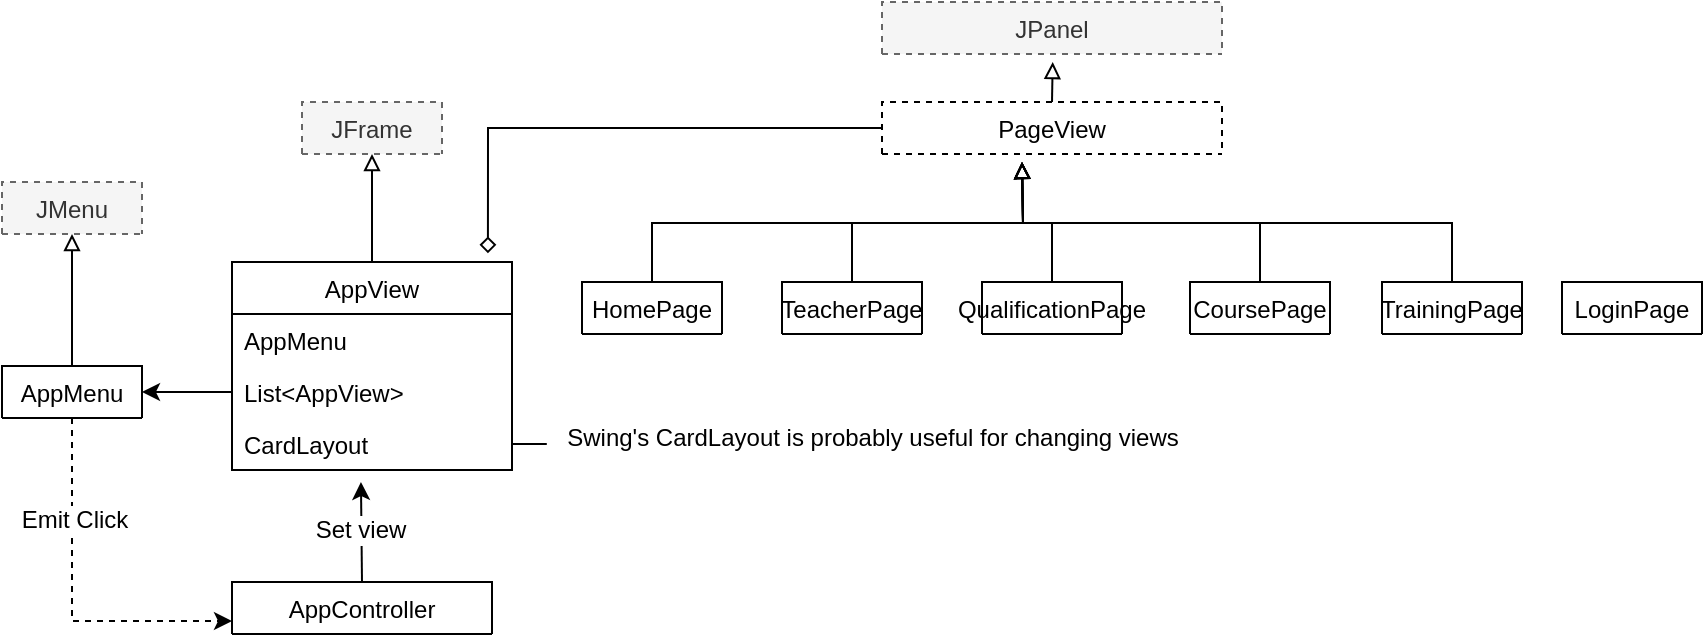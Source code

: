 <mxfile version="12.7.3" type="github">
  <diagram id="EzPowbsDxKgu35H_H_Oy" name="Page-1">
    <mxGraphModel dx="1847" dy="652" grid="1" gridSize="10" guides="1" tooltips="1" connect="1" arrows="1" fold="1" page="1" pageScale="1" pageWidth="827" pageHeight="1169" math="0" shadow="0">
      <root>
        <mxCell id="0" />
        <mxCell id="1" parent="0" />
        <mxCell id="iJcCX_mkBn8EvgQjjOFv-1" value="JPanel" style="swimlane;fontStyle=0;childLayout=stackLayout;horizontal=1;startSize=26;fillColor=#f5f5f5;horizontalStack=0;resizeParent=1;resizeParentMax=0;resizeLast=0;collapsible=1;marginBottom=0;dashed=1;strokeColor=#666666;fontColor=#333333;" vertex="1" collapsed="1" parent="1">
          <mxGeometry x="350" y="60" width="170" height="26" as="geometry">
            <mxRectangle x="180" y="70" width="140" height="104" as="alternateBounds" />
          </mxGeometry>
        </mxCell>
        <mxCell id="iJcCX_mkBn8EvgQjjOFv-2" value="+ field: type" style="text;strokeColor=none;fillColor=none;align=left;verticalAlign=top;spacingLeft=4;spacingRight=4;overflow=hidden;rotatable=0;points=[[0,0.5],[1,0.5]];portConstraint=eastwest;" vertex="1" parent="iJcCX_mkBn8EvgQjjOFv-1">
          <mxGeometry y="26" width="170" height="26" as="geometry" />
        </mxCell>
        <mxCell id="iJcCX_mkBn8EvgQjjOFv-3" value="+ field: type" style="text;strokeColor=none;fillColor=none;align=left;verticalAlign=top;spacingLeft=4;spacingRight=4;overflow=hidden;rotatable=0;points=[[0,0.5],[1,0.5]];portConstraint=eastwest;" vertex="1" parent="iJcCX_mkBn8EvgQjjOFv-1">
          <mxGeometry y="52" width="170" height="26" as="geometry" />
        </mxCell>
        <mxCell id="iJcCX_mkBn8EvgQjjOFv-4" value="+ field: type" style="text;strokeColor=none;fillColor=none;align=left;verticalAlign=top;spacingLeft=4;spacingRight=4;overflow=hidden;rotatable=0;points=[[0,0.5],[1,0.5]];portConstraint=eastwest;" vertex="1" parent="iJcCX_mkBn8EvgQjjOFv-1">
          <mxGeometry y="78" width="170" height="26" as="geometry" />
        </mxCell>
        <mxCell id="iJcCX_mkBn8EvgQjjOFv-25" style="edgeStyle=orthogonalEdgeStyle;rounded=0;orthogonalLoop=1;jettySize=auto;html=1;exitX=0.5;exitY=0;exitDx=0;exitDy=0;endArrow=block;endFill=0;" edge="1" parent="1" source="iJcCX_mkBn8EvgQjjOFv-5">
          <mxGeometry relative="1" as="geometry">
            <mxPoint x="420" y="140.0" as="targetPoint" />
          </mxGeometry>
        </mxCell>
        <mxCell id="iJcCX_mkBn8EvgQjjOFv-5" value="HomePage" style="swimlane;fontStyle=0;childLayout=stackLayout;horizontal=1;startSize=26;fillColor=none;horizontalStack=0;resizeParent=1;resizeParentMax=0;resizeLast=0;collapsible=1;marginBottom=0;" vertex="1" collapsed="1" parent="1">
          <mxGeometry x="200" y="200" width="70" height="26" as="geometry">
            <mxRectangle x="40" y="200" width="140" height="104" as="alternateBounds" />
          </mxGeometry>
        </mxCell>
        <mxCell id="iJcCX_mkBn8EvgQjjOFv-6" value="+ field: type" style="text;strokeColor=none;fillColor=none;align=left;verticalAlign=top;spacingLeft=4;spacingRight=4;overflow=hidden;rotatable=0;points=[[0,0.5],[1,0.5]];portConstraint=eastwest;" vertex="1" parent="iJcCX_mkBn8EvgQjjOFv-5">
          <mxGeometry y="26" width="70" height="26" as="geometry" />
        </mxCell>
        <mxCell id="iJcCX_mkBn8EvgQjjOFv-7" value="+ field: type" style="text;strokeColor=none;fillColor=none;align=left;verticalAlign=top;spacingLeft=4;spacingRight=4;overflow=hidden;rotatable=0;points=[[0,0.5],[1,0.5]];portConstraint=eastwest;" vertex="1" parent="iJcCX_mkBn8EvgQjjOFv-5">
          <mxGeometry y="52" width="70" height="26" as="geometry" />
        </mxCell>
        <mxCell id="iJcCX_mkBn8EvgQjjOFv-8" value="+ field: type" style="text;strokeColor=none;fillColor=none;align=left;verticalAlign=top;spacingLeft=4;spacingRight=4;overflow=hidden;rotatable=0;points=[[0,0.5],[1,0.5]];portConstraint=eastwest;" vertex="1" parent="iJcCX_mkBn8EvgQjjOFv-5">
          <mxGeometry y="78" width="70" height="26" as="geometry" />
        </mxCell>
        <mxCell id="iJcCX_mkBn8EvgQjjOFv-26" style="edgeStyle=orthogonalEdgeStyle;rounded=0;orthogonalLoop=1;jettySize=auto;html=1;exitX=0.5;exitY=0;exitDx=0;exitDy=0;endArrow=block;endFill=0;" edge="1" parent="1" source="iJcCX_mkBn8EvgQjjOFv-9">
          <mxGeometry relative="1" as="geometry">
            <mxPoint x="420" y="140.0" as="targetPoint" />
          </mxGeometry>
        </mxCell>
        <mxCell id="iJcCX_mkBn8EvgQjjOFv-9" value="TeacherPage" style="swimlane;fontStyle=0;childLayout=stackLayout;horizontal=1;startSize=26;fillColor=none;horizontalStack=0;resizeParent=1;resizeParentMax=0;resizeLast=0;collapsible=1;marginBottom=0;" vertex="1" collapsed="1" parent="1">
          <mxGeometry x="300" y="200" width="70" height="26" as="geometry">
            <mxRectangle x="190" y="200" width="140" height="104" as="alternateBounds" />
          </mxGeometry>
        </mxCell>
        <mxCell id="iJcCX_mkBn8EvgQjjOFv-10" value="+ field: type" style="text;strokeColor=none;fillColor=none;align=left;verticalAlign=top;spacingLeft=4;spacingRight=4;overflow=hidden;rotatable=0;points=[[0,0.5],[1,0.5]];portConstraint=eastwest;" vertex="1" parent="iJcCX_mkBn8EvgQjjOFv-9">
          <mxGeometry y="26" width="70" height="26" as="geometry" />
        </mxCell>
        <mxCell id="iJcCX_mkBn8EvgQjjOFv-11" value="+ field: type" style="text;strokeColor=none;fillColor=none;align=left;verticalAlign=top;spacingLeft=4;spacingRight=4;overflow=hidden;rotatable=0;points=[[0,0.5],[1,0.5]];portConstraint=eastwest;" vertex="1" parent="iJcCX_mkBn8EvgQjjOFv-9">
          <mxGeometry y="52" width="70" height="26" as="geometry" />
        </mxCell>
        <mxCell id="iJcCX_mkBn8EvgQjjOFv-12" value="+ field: type" style="text;strokeColor=none;fillColor=none;align=left;verticalAlign=top;spacingLeft=4;spacingRight=4;overflow=hidden;rotatable=0;points=[[0,0.5],[1,0.5]];portConstraint=eastwest;" vertex="1" parent="iJcCX_mkBn8EvgQjjOFv-9">
          <mxGeometry y="78" width="70" height="26" as="geometry" />
        </mxCell>
        <mxCell id="iJcCX_mkBn8EvgQjjOFv-27" style="edgeStyle=orthogonalEdgeStyle;rounded=0;orthogonalLoop=1;jettySize=auto;html=1;exitX=0.5;exitY=0;exitDx=0;exitDy=0;endArrow=block;endFill=0;" edge="1" parent="1" source="iJcCX_mkBn8EvgQjjOFv-13">
          <mxGeometry relative="1" as="geometry">
            <mxPoint x="420" y="140.0" as="targetPoint" />
          </mxGeometry>
        </mxCell>
        <mxCell id="iJcCX_mkBn8EvgQjjOFv-13" value="QualificationPage" style="swimlane;fontStyle=0;childLayout=stackLayout;horizontal=1;startSize=26;fillColor=none;horizontalStack=0;resizeParent=1;resizeParentMax=0;resizeLast=0;collapsible=1;marginBottom=0;" vertex="1" collapsed="1" parent="1">
          <mxGeometry x="400" y="200" width="70" height="26" as="geometry">
            <mxRectangle x="350" y="200" width="140" height="104" as="alternateBounds" />
          </mxGeometry>
        </mxCell>
        <mxCell id="iJcCX_mkBn8EvgQjjOFv-14" value="+ field: type" style="text;strokeColor=none;fillColor=none;align=left;verticalAlign=top;spacingLeft=4;spacingRight=4;overflow=hidden;rotatable=0;points=[[0,0.5],[1,0.5]];portConstraint=eastwest;" vertex="1" parent="iJcCX_mkBn8EvgQjjOFv-13">
          <mxGeometry y="26" width="70" height="26" as="geometry" />
        </mxCell>
        <mxCell id="iJcCX_mkBn8EvgQjjOFv-15" value="+ field: type" style="text;strokeColor=none;fillColor=none;align=left;verticalAlign=top;spacingLeft=4;spacingRight=4;overflow=hidden;rotatable=0;points=[[0,0.5],[1,0.5]];portConstraint=eastwest;" vertex="1" parent="iJcCX_mkBn8EvgQjjOFv-13">
          <mxGeometry y="52" width="70" height="26" as="geometry" />
        </mxCell>
        <mxCell id="iJcCX_mkBn8EvgQjjOFv-16" value="+ field: type" style="text;strokeColor=none;fillColor=none;align=left;verticalAlign=top;spacingLeft=4;spacingRight=4;overflow=hidden;rotatable=0;points=[[0,0.5],[1,0.5]];portConstraint=eastwest;" vertex="1" parent="iJcCX_mkBn8EvgQjjOFv-13">
          <mxGeometry y="78" width="70" height="26" as="geometry" />
        </mxCell>
        <mxCell id="iJcCX_mkBn8EvgQjjOFv-28" style="edgeStyle=orthogonalEdgeStyle;rounded=0;orthogonalLoop=1;jettySize=auto;html=1;exitX=0.5;exitY=0;exitDx=0;exitDy=0;endArrow=block;endFill=0;" edge="1" parent="1" source="iJcCX_mkBn8EvgQjjOFv-17">
          <mxGeometry relative="1" as="geometry">
            <mxPoint x="420" y="140.0" as="targetPoint" />
          </mxGeometry>
        </mxCell>
        <mxCell id="iJcCX_mkBn8EvgQjjOFv-17" value="CoursePage" style="swimlane;fontStyle=0;childLayout=stackLayout;horizontal=1;startSize=26;fillColor=none;horizontalStack=0;resizeParent=1;resizeParentMax=0;resizeLast=0;collapsible=1;marginBottom=0;" vertex="1" collapsed="1" parent="1">
          <mxGeometry x="504" y="200" width="70" height="26" as="geometry">
            <mxRectangle x="510" y="200" width="140" height="104" as="alternateBounds" />
          </mxGeometry>
        </mxCell>
        <mxCell id="iJcCX_mkBn8EvgQjjOFv-18" value="+ field: type" style="text;strokeColor=none;fillColor=none;align=left;verticalAlign=top;spacingLeft=4;spacingRight=4;overflow=hidden;rotatable=0;points=[[0,0.5],[1,0.5]];portConstraint=eastwest;" vertex="1" parent="iJcCX_mkBn8EvgQjjOFv-17">
          <mxGeometry y="26" width="70" height="26" as="geometry" />
        </mxCell>
        <mxCell id="iJcCX_mkBn8EvgQjjOFv-19" value="+ field: type" style="text;strokeColor=none;fillColor=none;align=left;verticalAlign=top;spacingLeft=4;spacingRight=4;overflow=hidden;rotatable=0;points=[[0,0.5],[1,0.5]];portConstraint=eastwest;" vertex="1" parent="iJcCX_mkBn8EvgQjjOFv-17">
          <mxGeometry y="52" width="70" height="26" as="geometry" />
        </mxCell>
        <mxCell id="iJcCX_mkBn8EvgQjjOFv-20" value="+ field: type" style="text;strokeColor=none;fillColor=none;align=left;verticalAlign=top;spacingLeft=4;spacingRight=4;overflow=hidden;rotatable=0;points=[[0,0.5],[1,0.5]];portConstraint=eastwest;" vertex="1" parent="iJcCX_mkBn8EvgQjjOFv-17">
          <mxGeometry y="78" width="70" height="26" as="geometry" />
        </mxCell>
        <mxCell id="iJcCX_mkBn8EvgQjjOFv-29" style="edgeStyle=orthogonalEdgeStyle;rounded=0;orthogonalLoop=1;jettySize=auto;html=1;exitX=0.5;exitY=0;exitDx=0;exitDy=0;endArrow=block;endFill=0;" edge="1" parent="1" source="iJcCX_mkBn8EvgQjjOFv-21">
          <mxGeometry relative="1" as="geometry">
            <mxPoint x="420" y="140.0" as="targetPoint" />
          </mxGeometry>
        </mxCell>
        <mxCell id="iJcCX_mkBn8EvgQjjOFv-21" value="TrainingPage" style="swimlane;fontStyle=0;childLayout=stackLayout;horizontal=1;startSize=26;fillColor=none;horizontalStack=0;resizeParent=1;resizeParentMax=0;resizeLast=0;collapsible=1;marginBottom=0;" vertex="1" collapsed="1" parent="1">
          <mxGeometry x="600" y="200" width="70" height="26" as="geometry">
            <mxRectangle x="670" y="200" width="140" height="104" as="alternateBounds" />
          </mxGeometry>
        </mxCell>
        <mxCell id="iJcCX_mkBn8EvgQjjOFv-22" value="+ field: type" style="text;strokeColor=none;fillColor=none;align=left;verticalAlign=top;spacingLeft=4;spacingRight=4;overflow=hidden;rotatable=0;points=[[0,0.5],[1,0.5]];portConstraint=eastwest;" vertex="1" parent="iJcCX_mkBn8EvgQjjOFv-21">
          <mxGeometry y="26" width="70" height="26" as="geometry" />
        </mxCell>
        <mxCell id="iJcCX_mkBn8EvgQjjOFv-23" value="+ field: type" style="text;strokeColor=none;fillColor=none;align=left;verticalAlign=top;spacingLeft=4;spacingRight=4;overflow=hidden;rotatable=0;points=[[0,0.5],[1,0.5]];portConstraint=eastwest;" vertex="1" parent="iJcCX_mkBn8EvgQjjOFv-21">
          <mxGeometry y="52" width="70" height="26" as="geometry" />
        </mxCell>
        <mxCell id="iJcCX_mkBn8EvgQjjOFv-24" value="+ field: type" style="text;strokeColor=none;fillColor=none;align=left;verticalAlign=top;spacingLeft=4;spacingRight=4;overflow=hidden;rotatable=0;points=[[0,0.5],[1,0.5]];portConstraint=eastwest;" vertex="1" parent="iJcCX_mkBn8EvgQjjOFv-21">
          <mxGeometry y="78" width="70" height="26" as="geometry" />
        </mxCell>
        <mxCell id="iJcCX_mkBn8EvgQjjOFv-30" value="JMenu" style="swimlane;fontStyle=0;childLayout=stackLayout;horizontal=1;startSize=26;fillColor=#f5f5f5;horizontalStack=0;resizeParent=1;resizeParentMax=0;resizeLast=0;collapsible=1;marginBottom=0;dashed=1;strokeColor=#666666;fontColor=#333333;" vertex="1" collapsed="1" parent="1">
          <mxGeometry x="-90" y="150" width="70" height="26" as="geometry">
            <mxRectangle x="40" y="200" width="140" height="104" as="alternateBounds" />
          </mxGeometry>
        </mxCell>
        <mxCell id="iJcCX_mkBn8EvgQjjOFv-31" value="+ field: type" style="text;strokeColor=none;fillColor=none;align=left;verticalAlign=top;spacingLeft=4;spacingRight=4;overflow=hidden;rotatable=0;points=[[0,0.5],[1,0.5]];portConstraint=eastwest;" vertex="1" parent="iJcCX_mkBn8EvgQjjOFv-30">
          <mxGeometry y="26" width="70" height="26" as="geometry" />
        </mxCell>
        <mxCell id="iJcCX_mkBn8EvgQjjOFv-32" value="+ field: type" style="text;strokeColor=none;fillColor=none;align=left;verticalAlign=top;spacingLeft=4;spacingRight=4;overflow=hidden;rotatable=0;points=[[0,0.5],[1,0.5]];portConstraint=eastwest;" vertex="1" parent="iJcCX_mkBn8EvgQjjOFv-30">
          <mxGeometry y="52" width="70" height="26" as="geometry" />
        </mxCell>
        <mxCell id="iJcCX_mkBn8EvgQjjOFv-33" value="+ field: type" style="text;strokeColor=none;fillColor=none;align=left;verticalAlign=top;spacingLeft=4;spacingRight=4;overflow=hidden;rotatable=0;points=[[0,0.5],[1,0.5]];portConstraint=eastwest;" vertex="1" parent="iJcCX_mkBn8EvgQjjOFv-30">
          <mxGeometry y="78" width="70" height="26" as="geometry" />
        </mxCell>
        <mxCell id="iJcCX_mkBn8EvgQjjOFv-34" value="JFrame" style="swimlane;fontStyle=0;childLayout=stackLayout;horizontal=1;startSize=26;fillColor=#f5f5f5;horizontalStack=0;resizeParent=1;resizeParentMax=0;resizeLast=0;collapsible=1;marginBottom=0;dashed=1;strokeColor=#666666;fontColor=#333333;" vertex="1" collapsed="1" parent="1">
          <mxGeometry x="60" y="110" width="70" height="26" as="geometry">
            <mxRectangle x="40" y="200" width="140" height="104" as="alternateBounds" />
          </mxGeometry>
        </mxCell>
        <mxCell id="iJcCX_mkBn8EvgQjjOFv-35" value="+ field: type" style="text;strokeColor=none;fillColor=none;align=left;verticalAlign=top;spacingLeft=4;spacingRight=4;overflow=hidden;rotatable=0;points=[[0,0.5],[1,0.5]];portConstraint=eastwest;" vertex="1" parent="iJcCX_mkBn8EvgQjjOFv-34">
          <mxGeometry y="26" width="70" height="26" as="geometry" />
        </mxCell>
        <mxCell id="iJcCX_mkBn8EvgQjjOFv-36" value="+ field: type" style="text;strokeColor=none;fillColor=none;align=left;verticalAlign=top;spacingLeft=4;spacingRight=4;overflow=hidden;rotatable=0;points=[[0,0.5],[1,0.5]];portConstraint=eastwest;" vertex="1" parent="iJcCX_mkBn8EvgQjjOFv-34">
          <mxGeometry y="52" width="70" height="26" as="geometry" />
        </mxCell>
        <mxCell id="iJcCX_mkBn8EvgQjjOFv-37" value="+ field: type" style="text;strokeColor=none;fillColor=none;align=left;verticalAlign=top;spacingLeft=4;spacingRight=4;overflow=hidden;rotatable=0;points=[[0,0.5],[1,0.5]];portConstraint=eastwest;" vertex="1" parent="iJcCX_mkBn8EvgQjjOFv-34">
          <mxGeometry y="78" width="70" height="26" as="geometry" />
        </mxCell>
        <mxCell id="iJcCX_mkBn8EvgQjjOFv-38" value="LoginPage" style="swimlane;fontStyle=0;childLayout=stackLayout;horizontal=1;startSize=26;fillColor=none;horizontalStack=0;resizeParent=1;resizeParentMax=0;resizeLast=0;collapsible=1;marginBottom=0;" vertex="1" collapsed="1" parent="1">
          <mxGeometry x="690" y="200" width="70" height="26" as="geometry">
            <mxRectangle x="670" y="200" width="140" height="104" as="alternateBounds" />
          </mxGeometry>
        </mxCell>
        <mxCell id="iJcCX_mkBn8EvgQjjOFv-39" value="+ field: type" style="text;strokeColor=none;fillColor=none;align=left;verticalAlign=top;spacingLeft=4;spacingRight=4;overflow=hidden;rotatable=0;points=[[0,0.5],[1,0.5]];portConstraint=eastwest;" vertex="1" parent="iJcCX_mkBn8EvgQjjOFv-38">
          <mxGeometry y="26" width="70" height="26" as="geometry" />
        </mxCell>
        <mxCell id="iJcCX_mkBn8EvgQjjOFv-40" value="+ field: type" style="text;strokeColor=none;fillColor=none;align=left;verticalAlign=top;spacingLeft=4;spacingRight=4;overflow=hidden;rotatable=0;points=[[0,0.5],[1,0.5]];portConstraint=eastwest;" vertex="1" parent="iJcCX_mkBn8EvgQjjOFv-38">
          <mxGeometry y="52" width="70" height="26" as="geometry" />
        </mxCell>
        <mxCell id="iJcCX_mkBn8EvgQjjOFv-41" value="+ field: type" style="text;strokeColor=none;fillColor=none;align=left;verticalAlign=top;spacingLeft=4;spacingRight=4;overflow=hidden;rotatable=0;points=[[0,0.5],[1,0.5]];portConstraint=eastwest;" vertex="1" parent="iJcCX_mkBn8EvgQjjOFv-38">
          <mxGeometry y="78" width="70" height="26" as="geometry" />
        </mxCell>
        <mxCell id="iJcCX_mkBn8EvgQjjOFv-51" style="edgeStyle=orthogonalEdgeStyle;rounded=0;orthogonalLoop=1;jettySize=auto;html=1;exitX=0.5;exitY=0;exitDx=0;exitDy=0;entryX=0.5;entryY=1;entryDx=0;entryDy=0;endArrow=block;endFill=0;" edge="1" parent="1" source="iJcCX_mkBn8EvgQjjOFv-42" target="iJcCX_mkBn8EvgQjjOFv-34">
          <mxGeometry relative="1" as="geometry" />
        </mxCell>
        <mxCell id="iJcCX_mkBn8EvgQjjOFv-42" value="AppView" style="swimlane;fontStyle=0;childLayout=stackLayout;horizontal=1;startSize=26;fillColor=none;horizontalStack=0;resizeParent=1;resizeParentMax=0;resizeLast=0;collapsible=1;marginBottom=0;" vertex="1" parent="1">
          <mxGeometry x="25" y="190" width="140" height="104" as="geometry">
            <mxRectangle x="60" y="190" width="70" height="26" as="alternateBounds" />
          </mxGeometry>
        </mxCell>
        <mxCell id="iJcCX_mkBn8EvgQjjOFv-43" value="AppMenu" style="text;strokeColor=none;fillColor=none;align=left;verticalAlign=top;spacingLeft=4;spacingRight=4;overflow=hidden;rotatable=0;points=[[0,0.5],[1,0.5]];portConstraint=eastwest;" vertex="1" parent="iJcCX_mkBn8EvgQjjOFv-42">
          <mxGeometry y="26" width="140" height="26" as="geometry" />
        </mxCell>
        <mxCell id="iJcCX_mkBn8EvgQjjOFv-44" value="List&lt;AppView&gt;" style="text;strokeColor=none;fillColor=none;align=left;verticalAlign=top;spacingLeft=4;spacingRight=4;overflow=hidden;rotatable=0;points=[[0,0.5],[1,0.5]];portConstraint=eastwest;" vertex="1" parent="iJcCX_mkBn8EvgQjjOFv-42">
          <mxGeometry y="52" width="140" height="26" as="geometry" />
        </mxCell>
        <mxCell id="iJcCX_mkBn8EvgQjjOFv-45" value="CardLayout" style="text;strokeColor=none;fillColor=none;align=left;verticalAlign=top;spacingLeft=4;spacingRight=4;overflow=hidden;rotatable=0;points=[[0,0.5],[1,0.5]];portConstraint=eastwest;" vertex="1" parent="iJcCX_mkBn8EvgQjjOFv-42">
          <mxGeometry y="78" width="140" height="26" as="geometry" />
        </mxCell>
        <mxCell id="iJcCX_mkBn8EvgQjjOFv-50" style="edgeStyle=orthogonalEdgeStyle;rounded=0;orthogonalLoop=1;jettySize=auto;html=1;exitX=0.5;exitY=0;exitDx=0;exitDy=0;entryX=0.5;entryY=1;entryDx=0;entryDy=0;endArrow=block;endFill=0;" edge="1" parent="1" source="iJcCX_mkBn8EvgQjjOFv-46" target="iJcCX_mkBn8EvgQjjOFv-30">
          <mxGeometry relative="1" as="geometry" />
        </mxCell>
        <mxCell id="iJcCX_mkBn8EvgQjjOFv-63" style="edgeStyle=orthogonalEdgeStyle;rounded=0;orthogonalLoop=1;jettySize=auto;html=1;exitX=0.5;exitY=1;exitDx=0;exitDy=0;entryX=0;entryY=0.75;entryDx=0;entryDy=0;endArrow=classic;endFill=1;dashed=1;" edge="1" parent="1" source="iJcCX_mkBn8EvgQjjOFv-46" target="iJcCX_mkBn8EvgQjjOFv-56">
          <mxGeometry relative="1" as="geometry" />
        </mxCell>
        <mxCell id="iJcCX_mkBn8EvgQjjOFv-64" value="Emit Click" style="text;html=1;align=center;verticalAlign=middle;resizable=0;points=[];labelBackgroundColor=#ffffff;" vertex="1" connectable="0" parent="iJcCX_mkBn8EvgQjjOFv-63">
          <mxGeometry x="-0.443" y="1" relative="1" as="geometry">
            <mxPoint as="offset" />
          </mxGeometry>
        </mxCell>
        <mxCell id="iJcCX_mkBn8EvgQjjOFv-46" value="AppMenu" style="swimlane;fontStyle=0;childLayout=stackLayout;horizontal=1;startSize=26;fillColor=none;horizontalStack=0;resizeParent=1;resizeParentMax=0;resizeLast=0;collapsible=1;marginBottom=0;" vertex="1" collapsed="1" parent="1">
          <mxGeometry x="-90" y="242" width="70" height="26" as="geometry">
            <mxRectangle x="40" y="200" width="140" height="104" as="alternateBounds" />
          </mxGeometry>
        </mxCell>
        <mxCell id="iJcCX_mkBn8EvgQjjOFv-47" value="+ field: type" style="text;strokeColor=none;fillColor=none;align=left;verticalAlign=top;spacingLeft=4;spacingRight=4;overflow=hidden;rotatable=0;points=[[0,0.5],[1,0.5]];portConstraint=eastwest;" vertex="1" parent="iJcCX_mkBn8EvgQjjOFv-46">
          <mxGeometry y="26" width="70" height="26" as="geometry" />
        </mxCell>
        <mxCell id="iJcCX_mkBn8EvgQjjOFv-48" value="+ field: type" style="text;strokeColor=none;fillColor=none;align=left;verticalAlign=top;spacingLeft=4;spacingRight=4;overflow=hidden;rotatable=0;points=[[0,0.5],[1,0.5]];portConstraint=eastwest;" vertex="1" parent="iJcCX_mkBn8EvgQjjOFv-46">
          <mxGeometry y="52" width="70" height="26" as="geometry" />
        </mxCell>
        <mxCell id="iJcCX_mkBn8EvgQjjOFv-49" value="+ field: type" style="text;strokeColor=none;fillColor=none;align=left;verticalAlign=top;spacingLeft=4;spacingRight=4;overflow=hidden;rotatable=0;points=[[0,0.5],[1,0.5]];portConstraint=eastwest;" vertex="1" parent="iJcCX_mkBn8EvgQjjOFv-46">
          <mxGeometry y="78" width="70" height="26" as="geometry" />
        </mxCell>
        <mxCell id="iJcCX_mkBn8EvgQjjOFv-66" style="edgeStyle=orthogonalEdgeStyle;rounded=0;orthogonalLoop=1;jettySize=auto;html=1;exitX=0.5;exitY=0;exitDx=0;exitDy=0;endArrow=classic;endFill=1;" edge="1" parent="1" source="iJcCX_mkBn8EvgQjjOFv-56">
          <mxGeometry relative="1" as="geometry">
            <mxPoint x="89.471" y="300" as="targetPoint" />
          </mxGeometry>
        </mxCell>
        <mxCell id="iJcCX_mkBn8EvgQjjOFv-67" value="Set view" style="text;html=1;align=center;verticalAlign=middle;resizable=0;points=[];labelBackgroundColor=#ffffff;" vertex="1" connectable="0" parent="iJcCX_mkBn8EvgQjjOFv-66">
          <mxGeometry x="0.033" y="1" relative="1" as="geometry">
            <mxPoint as="offset" />
          </mxGeometry>
        </mxCell>
        <mxCell id="iJcCX_mkBn8EvgQjjOFv-56" value="AppController" style="swimlane;fontStyle=0;childLayout=stackLayout;horizontal=1;startSize=26;fillColor=none;horizontalStack=0;resizeParent=1;resizeParentMax=0;resizeLast=0;collapsible=1;marginBottom=0;" vertex="1" collapsed="1" parent="1">
          <mxGeometry x="25" y="350" width="130" height="26" as="geometry">
            <mxRectangle x="40" y="200" width="140" height="104" as="alternateBounds" />
          </mxGeometry>
        </mxCell>
        <mxCell id="iJcCX_mkBn8EvgQjjOFv-57" value="+ field: type" style="text;strokeColor=none;fillColor=none;align=left;verticalAlign=top;spacingLeft=4;spacingRight=4;overflow=hidden;rotatable=0;points=[[0,0.5],[1,0.5]];portConstraint=eastwest;" vertex="1" parent="iJcCX_mkBn8EvgQjjOFv-56">
          <mxGeometry y="26" width="130" height="26" as="geometry" />
        </mxCell>
        <mxCell id="iJcCX_mkBn8EvgQjjOFv-58" value="+ field: type" style="text;strokeColor=none;fillColor=none;align=left;verticalAlign=top;spacingLeft=4;spacingRight=4;overflow=hidden;rotatable=0;points=[[0,0.5],[1,0.5]];portConstraint=eastwest;" vertex="1" parent="iJcCX_mkBn8EvgQjjOFv-56">
          <mxGeometry y="52" width="130" height="26" as="geometry" />
        </mxCell>
        <mxCell id="iJcCX_mkBn8EvgQjjOFv-59" value="+ field: type" style="text;strokeColor=none;fillColor=none;align=left;verticalAlign=top;spacingLeft=4;spacingRight=4;overflow=hidden;rotatable=0;points=[[0,0.5],[1,0.5]];portConstraint=eastwest;" vertex="1" parent="iJcCX_mkBn8EvgQjjOFv-56">
          <mxGeometry y="78" width="130" height="26" as="geometry" />
        </mxCell>
        <mxCell id="iJcCX_mkBn8EvgQjjOFv-62" style="edgeStyle=orthogonalEdgeStyle;rounded=0;orthogonalLoop=1;jettySize=auto;html=1;exitX=0;exitY=0.5;exitDx=0;exitDy=0;entryX=1;entryY=0.5;entryDx=0;entryDy=0;endArrow=classic;endFill=1;" edge="1" parent="1" source="iJcCX_mkBn8EvgQjjOFv-44" target="iJcCX_mkBn8EvgQjjOFv-46">
          <mxGeometry relative="1" as="geometry" />
        </mxCell>
        <mxCell id="iJcCX_mkBn8EvgQjjOFv-72" style="edgeStyle=orthogonalEdgeStyle;rounded=0;orthogonalLoop=1;jettySize=auto;html=1;exitX=0.5;exitY=0;exitDx=0;exitDy=0;endArrow=block;endFill=0;" edge="1" parent="1" source="iJcCX_mkBn8EvgQjjOFv-68">
          <mxGeometry relative="1" as="geometry">
            <mxPoint x="435.353" y="90.0" as="targetPoint" />
          </mxGeometry>
        </mxCell>
        <mxCell id="iJcCX_mkBn8EvgQjjOFv-73" style="edgeStyle=orthogonalEdgeStyle;rounded=0;orthogonalLoop=1;jettySize=auto;html=1;entryX=0.914;entryY=-0.042;entryDx=0;entryDy=0;entryPerimeter=0;endArrow=diamond;endFill=0;" edge="1" parent="1" source="iJcCX_mkBn8EvgQjjOFv-68" target="iJcCX_mkBn8EvgQjjOFv-42">
          <mxGeometry relative="1" as="geometry" />
        </mxCell>
        <mxCell id="iJcCX_mkBn8EvgQjjOFv-68" value="PageView" style="swimlane;fontStyle=0;childLayout=stackLayout;horizontal=1;startSize=26;fillColor=none;horizontalStack=0;resizeParent=1;resizeParentMax=0;resizeLast=0;collapsible=1;marginBottom=0;dashed=1;" vertex="1" collapsed="1" parent="1">
          <mxGeometry x="350" y="110" width="170" height="26" as="geometry">
            <mxRectangle x="180" y="70" width="140" height="104" as="alternateBounds" />
          </mxGeometry>
        </mxCell>
        <mxCell id="iJcCX_mkBn8EvgQjjOFv-69" value="+ field: type" style="text;strokeColor=none;fillColor=none;align=left;verticalAlign=top;spacingLeft=4;spacingRight=4;overflow=hidden;rotatable=0;points=[[0,0.5],[1,0.5]];portConstraint=eastwest;" vertex="1" parent="iJcCX_mkBn8EvgQjjOFv-68">
          <mxGeometry y="26" width="170" height="26" as="geometry" />
        </mxCell>
        <mxCell id="iJcCX_mkBn8EvgQjjOFv-70" value="+ field: type" style="text;strokeColor=none;fillColor=none;align=left;verticalAlign=top;spacingLeft=4;spacingRight=4;overflow=hidden;rotatable=0;points=[[0,0.5],[1,0.5]];portConstraint=eastwest;" vertex="1" parent="iJcCX_mkBn8EvgQjjOFv-68">
          <mxGeometry y="52" width="170" height="26" as="geometry" />
        </mxCell>
        <mxCell id="iJcCX_mkBn8EvgQjjOFv-71" value="+ field: type" style="text;strokeColor=none;fillColor=none;align=left;verticalAlign=top;spacingLeft=4;spacingRight=4;overflow=hidden;rotatable=0;points=[[0,0.5],[1,0.5]];portConstraint=eastwest;" vertex="1" parent="iJcCX_mkBn8EvgQjjOFv-68">
          <mxGeometry y="78" width="170" height="26" as="geometry" />
        </mxCell>
        <mxCell id="iJcCX_mkBn8EvgQjjOFv-74" value="Swing&#39;s CardLayout is probably useful for changing views" style="text;html=1;align=center;verticalAlign=middle;resizable=0;points=[];autosize=1;" vertex="1" parent="1">
          <mxGeometry x="185" y="268" width="320" height="20" as="geometry" />
        </mxCell>
        <mxCell id="iJcCX_mkBn8EvgQjjOFv-75" style="edgeStyle=orthogonalEdgeStyle;rounded=0;orthogonalLoop=1;jettySize=auto;html=1;exitX=1;exitY=0.5;exitDx=0;exitDy=0;entryX=-0.008;entryY=0.647;entryDx=0;entryDy=0;entryPerimeter=0;endArrow=none;endFill=0;" edge="1" parent="1" source="iJcCX_mkBn8EvgQjjOFv-45" target="iJcCX_mkBn8EvgQjjOFv-74">
          <mxGeometry relative="1" as="geometry" />
        </mxCell>
      </root>
    </mxGraphModel>
  </diagram>
</mxfile>
